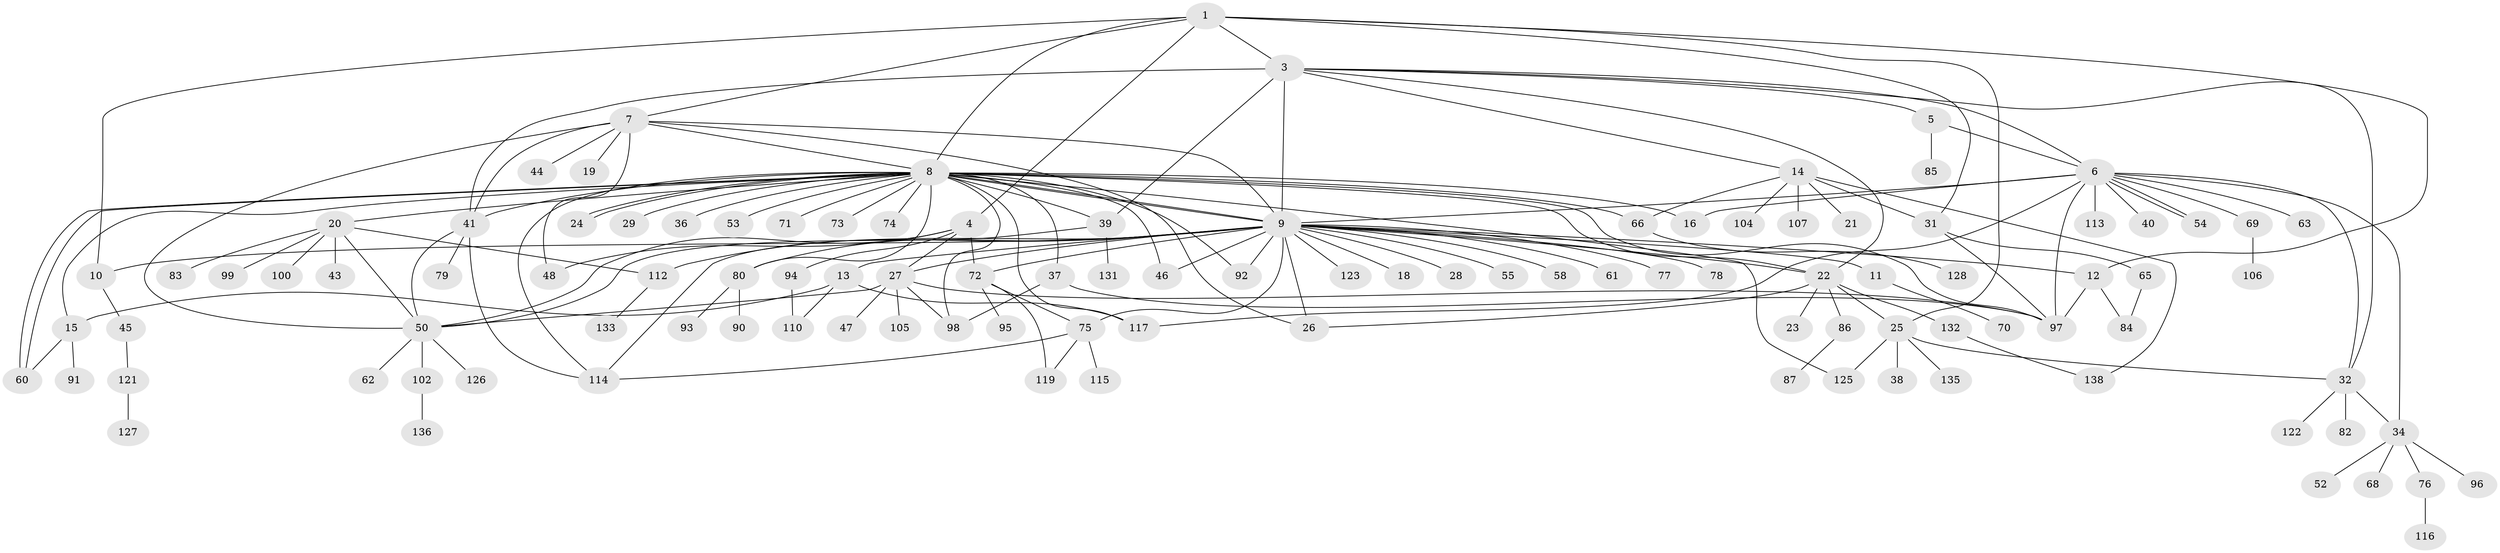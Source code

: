 // original degree distribution, {7: 0.02877697841726619, 3: 0.08633093525179857, 8: 0.02158273381294964, 6: 0.02158273381294964, 16: 0.007194244604316547, 10: 0.007194244604316547, 32: 0.007194244604316547, 21: 0.007194244604316547, 2: 0.20863309352517986, 5: 0.07194244604316546, 12: 0.007194244604316547, 1: 0.4748201438848921, 9: 0.007194244604316547, 4: 0.04316546762589928}
// Generated by graph-tools (version 1.1) at 2025/11/02/27/25 16:11:11]
// undirected, 110 vertices, 166 edges
graph export_dot {
graph [start="1"]
  node [color=gray90,style=filled];
  1 [super="+2"];
  3 [super="+59"];
  4 [super="+124"];
  5;
  6 [super="+42"];
  7 [super="+49"];
  8 [super="+30"];
  9 [super="+17"];
  10;
  11 [super="+64"];
  12 [super="+111"];
  13 [super="+89"];
  14 [super="+67"];
  15 [super="+33"];
  16;
  18;
  19;
  20 [super="+81"];
  21;
  22;
  23;
  24;
  25 [super="+134"];
  26 [super="+103"];
  27 [super="+35"];
  28;
  29;
  31 [super="+130"];
  32 [super="+139"];
  34 [super="+51"];
  36;
  37;
  38;
  39 [super="+137"];
  40;
  41 [super="+101"];
  43;
  44 [super="+56"];
  45;
  46;
  47;
  48;
  50 [super="+57"];
  52;
  53 [super="+129"];
  54;
  55;
  58;
  60;
  61;
  62;
  63;
  65;
  66;
  68;
  69;
  70;
  71;
  72 [super="+88"];
  73 [super="+109"];
  74;
  75 [super="+108"];
  76;
  77;
  78;
  79;
  80 [super="+120"];
  82;
  83;
  84;
  85;
  86;
  87;
  90;
  91;
  92;
  93;
  94;
  95;
  96;
  97 [super="+118"];
  98;
  99;
  100;
  102;
  104;
  105;
  106;
  107;
  110;
  112;
  113;
  114;
  115;
  116;
  117;
  119;
  121;
  122;
  123;
  125;
  126;
  127;
  128;
  131;
  132;
  133;
  135;
  136;
  138;
  1 -- 4;
  1 -- 7;
  1 -- 8;
  1 -- 10;
  1 -- 12;
  1 -- 31;
  1 -- 3;
  1 -- 25;
  3 -- 5;
  3 -- 14;
  3 -- 22;
  3 -- 39;
  3 -- 32;
  3 -- 6;
  3 -- 41 [weight=3];
  3 -- 9;
  4 -- 27;
  4 -- 48;
  4 -- 72;
  4 -- 94;
  4 -- 50;
  5 -- 6;
  5 -- 85;
  6 -- 9 [weight=2];
  6 -- 16;
  6 -- 34;
  6 -- 40;
  6 -- 54;
  6 -- 54;
  6 -- 63;
  6 -- 69;
  6 -- 113;
  6 -- 117;
  6 -- 97;
  6 -- 32;
  7 -- 8;
  7 -- 9;
  7 -- 19;
  7 -- 26;
  7 -- 41;
  7 -- 44;
  7 -- 48;
  7 -- 50;
  8 -- 9 [weight=2];
  8 -- 9;
  8 -- 15;
  8 -- 16;
  8 -- 20;
  8 -- 22;
  8 -- 24;
  8 -- 24;
  8 -- 29;
  8 -- 36;
  8 -- 37;
  8 -- 39;
  8 -- 41;
  8 -- 46;
  8 -- 53;
  8 -- 60;
  8 -- 60;
  8 -- 66;
  8 -- 71;
  8 -- 73;
  8 -- 74;
  8 -- 80;
  8 -- 92;
  8 -- 97;
  8 -- 98;
  8 -- 114;
  8 -- 117;
  8 -- 125;
  9 -- 10;
  9 -- 11;
  9 -- 12;
  9 -- 13;
  9 -- 18;
  9 -- 26;
  9 -- 28;
  9 -- 55;
  9 -- 72 [weight=2];
  9 -- 75;
  9 -- 77;
  9 -- 78;
  9 -- 92;
  9 -- 112 [weight=2];
  9 -- 123;
  9 -- 46;
  9 -- 80;
  9 -- 114;
  9 -- 22;
  9 -- 58;
  9 -- 27;
  9 -- 61;
  10 -- 45;
  11 -- 70;
  12 -- 84;
  12 -- 97;
  13 -- 117;
  13 -- 110;
  13 -- 15;
  14 -- 21;
  14 -- 31;
  14 -- 66;
  14 -- 104;
  14 -- 107;
  14 -- 138;
  15 -- 60;
  15 -- 91;
  20 -- 43;
  20 -- 83;
  20 -- 99;
  20 -- 100;
  20 -- 112;
  20 -- 50;
  22 -- 23;
  22 -- 25;
  22 -- 26;
  22 -- 86;
  22 -- 132;
  25 -- 32;
  25 -- 38;
  25 -- 125;
  25 -- 135;
  27 -- 50;
  27 -- 97;
  27 -- 98;
  27 -- 105;
  27 -- 47;
  31 -- 65;
  31 -- 97;
  32 -- 82;
  32 -- 122;
  32 -- 34;
  34 -- 52;
  34 -- 68;
  34 -- 96;
  34 -- 76;
  37 -- 98;
  37 -- 97;
  39 -- 50;
  39 -- 131;
  41 -- 79;
  41 -- 114;
  41 -- 50;
  45 -- 121;
  50 -- 62;
  50 -- 102;
  50 -- 126;
  65 -- 84;
  66 -- 128;
  69 -- 106;
  72 -- 95;
  72 -- 119;
  72 -- 75;
  75 -- 115;
  75 -- 119;
  75 -- 114;
  76 -- 116;
  80 -- 90;
  80 -- 93;
  86 -- 87;
  94 -- 110;
  102 -- 136;
  112 -- 133;
  121 -- 127;
  132 -- 138;
}
